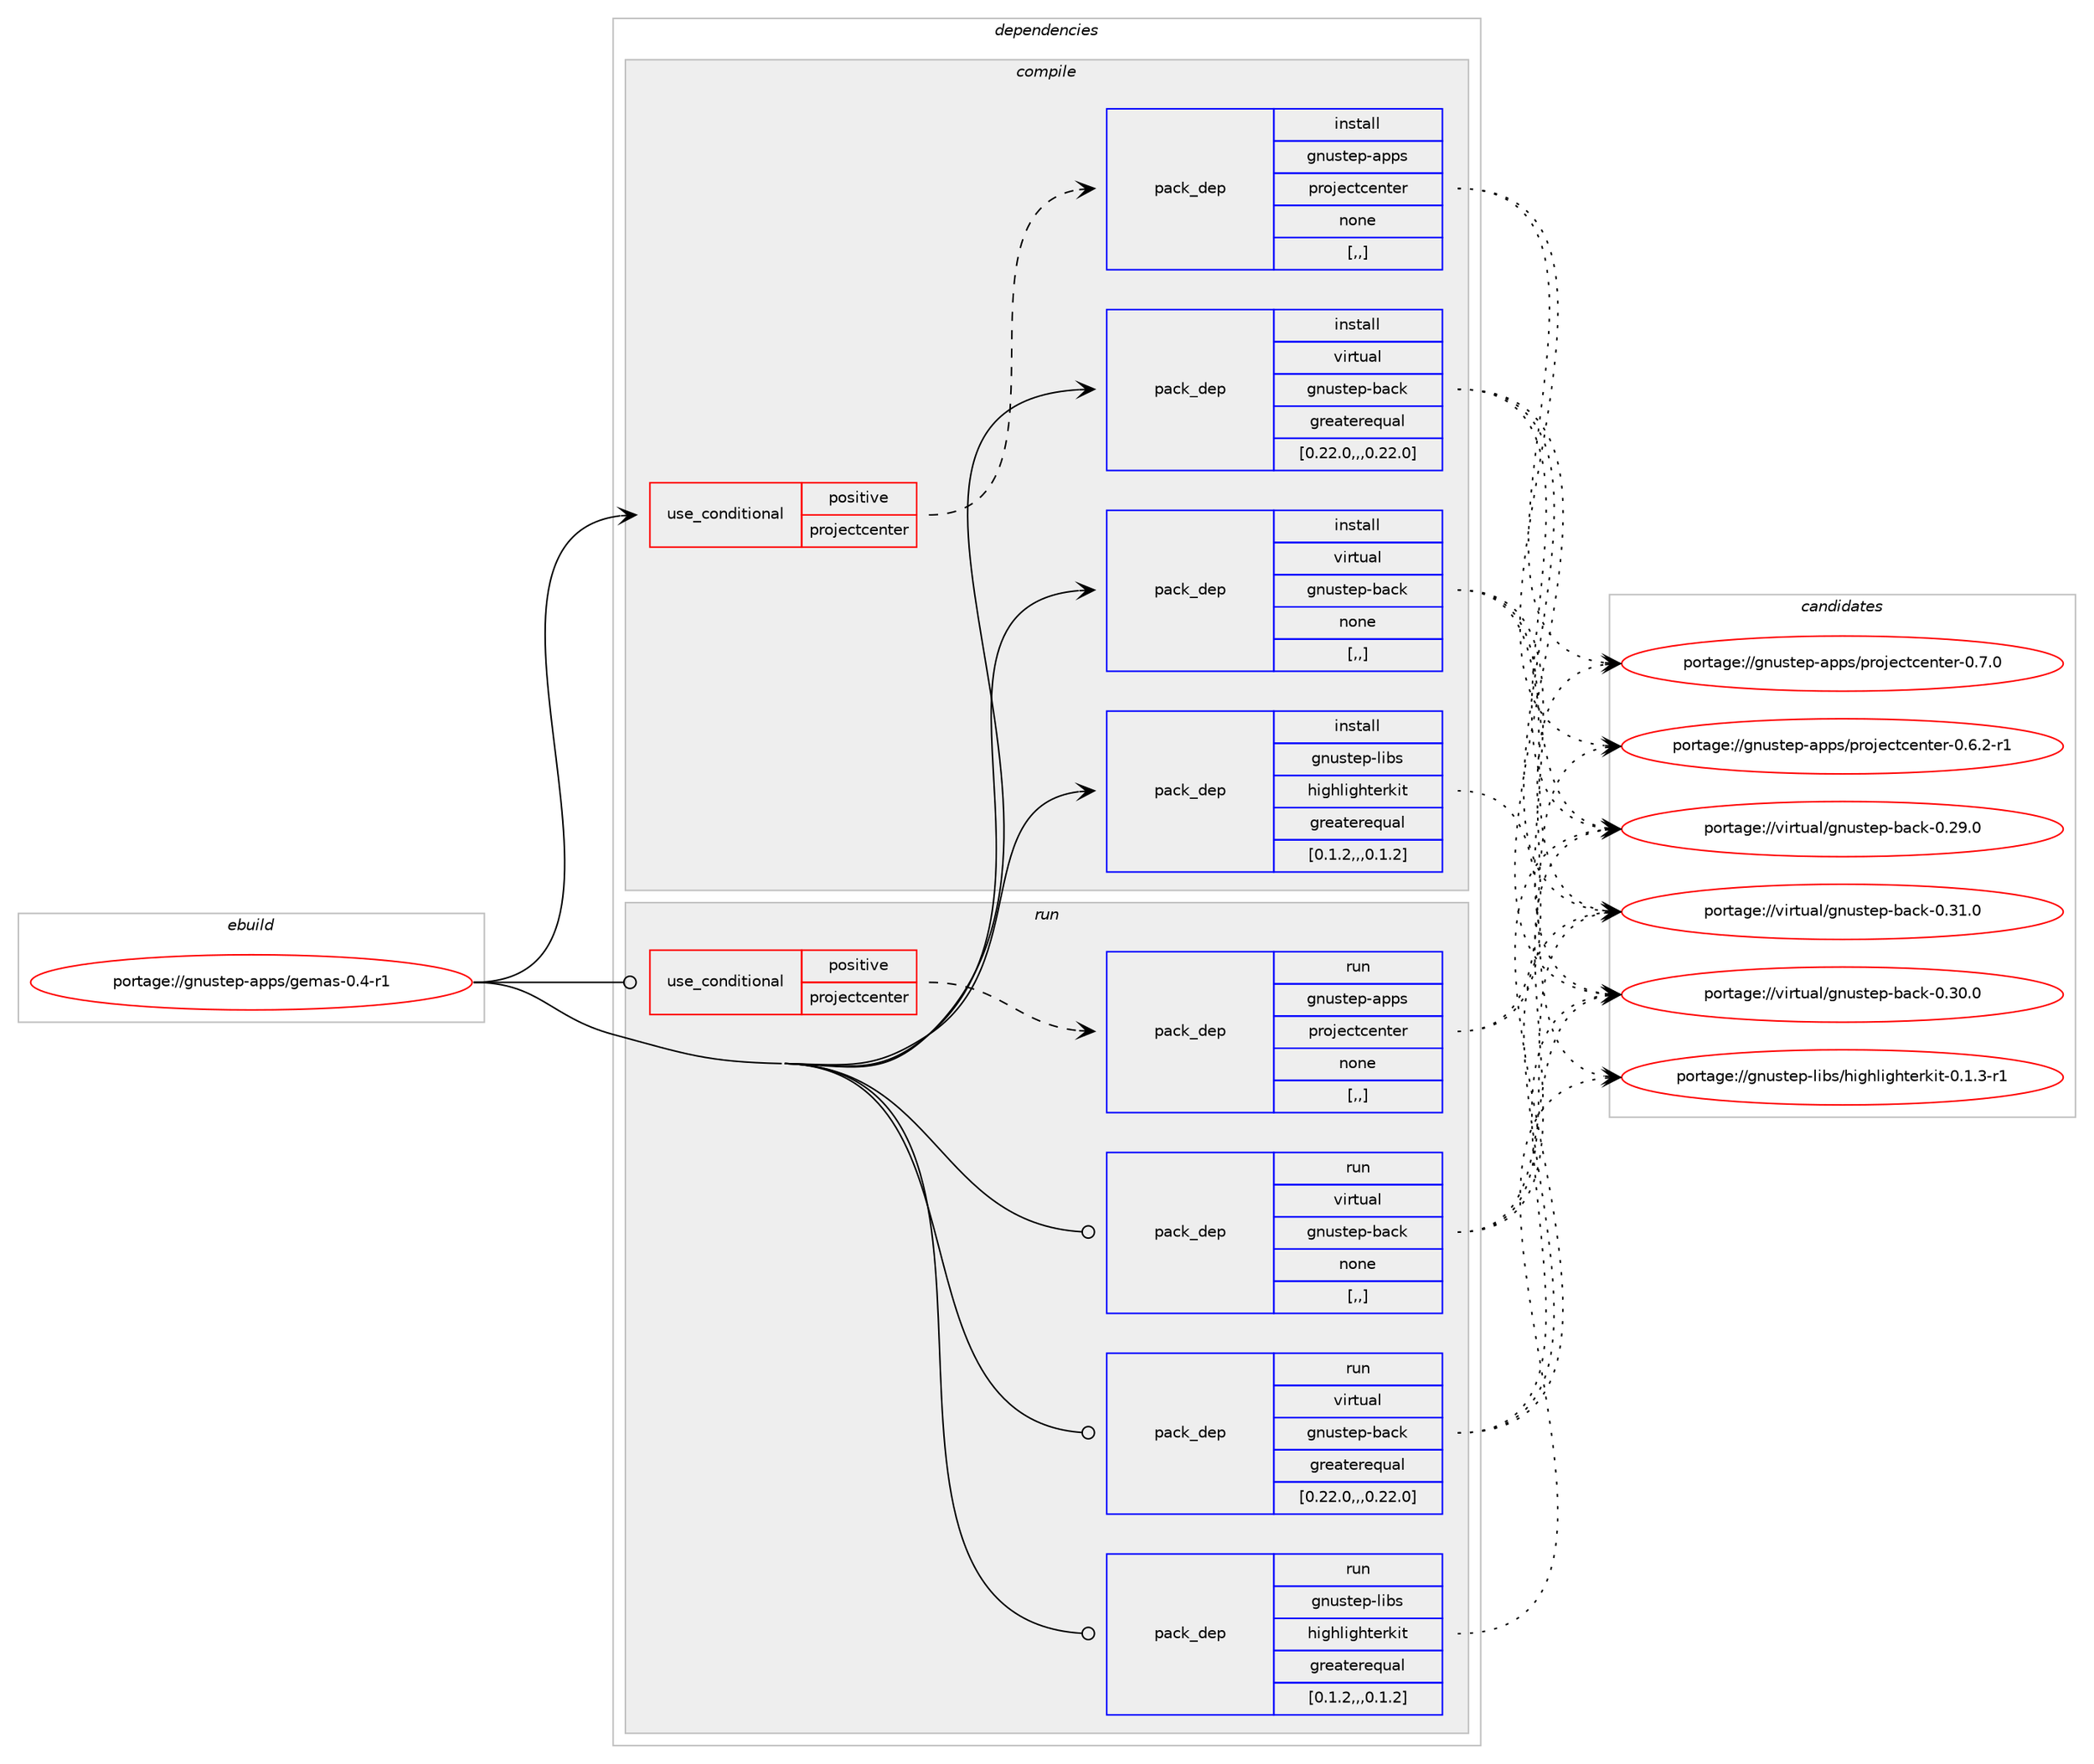 digraph prolog {

# *************
# Graph options
# *************

newrank=true;
concentrate=true;
compound=true;
graph [rankdir=LR,fontname=Helvetica,fontsize=10,ranksep=1.5];#, ranksep=2.5, nodesep=0.2];
edge  [arrowhead=vee];
node  [fontname=Helvetica,fontsize=10];

# **********
# The ebuild
# **********

subgraph cluster_leftcol {
color=gray;
label=<<i>ebuild</i>>;
id [label="portage://gnustep-apps/gemas-0.4-r1", color=red, width=4, href="../gnustep-apps/gemas-0.4-r1.svg"];
}

# ****************
# The dependencies
# ****************

subgraph cluster_midcol {
color=gray;
label=<<i>dependencies</i>>;
subgraph cluster_compile {
fillcolor="#eeeeee";
style=filled;
label=<<i>compile</i>>;
subgraph cond65984 {
dependency241256 [label=<<TABLE BORDER="0" CELLBORDER="1" CELLSPACING="0" CELLPADDING="4"><TR><TD ROWSPAN="3" CELLPADDING="10">use_conditional</TD></TR><TR><TD>positive</TD></TR><TR><TD>projectcenter</TD></TR></TABLE>>, shape=none, color=red];
subgraph pack173732 {
dependency241257 [label=<<TABLE BORDER="0" CELLBORDER="1" CELLSPACING="0" CELLPADDING="4" WIDTH="220"><TR><TD ROWSPAN="6" CELLPADDING="30">pack_dep</TD></TR><TR><TD WIDTH="110">install</TD></TR><TR><TD>gnustep-apps</TD></TR><TR><TD>projectcenter</TD></TR><TR><TD>none</TD></TR><TR><TD>[,,]</TD></TR></TABLE>>, shape=none, color=blue];
}
dependency241256:e -> dependency241257:w [weight=20,style="dashed",arrowhead="vee"];
}
id:e -> dependency241256:w [weight=20,style="solid",arrowhead="vee"];
subgraph pack173733 {
dependency241258 [label=<<TABLE BORDER="0" CELLBORDER="1" CELLSPACING="0" CELLPADDING="4" WIDTH="220"><TR><TD ROWSPAN="6" CELLPADDING="30">pack_dep</TD></TR><TR><TD WIDTH="110">install</TD></TR><TR><TD>gnustep-libs</TD></TR><TR><TD>highlighterkit</TD></TR><TR><TD>greaterequal</TD></TR><TR><TD>[0.1.2,,,0.1.2]</TD></TR></TABLE>>, shape=none, color=blue];
}
id:e -> dependency241258:w [weight=20,style="solid",arrowhead="vee"];
subgraph pack173734 {
dependency241259 [label=<<TABLE BORDER="0" CELLBORDER="1" CELLSPACING="0" CELLPADDING="4" WIDTH="220"><TR><TD ROWSPAN="6" CELLPADDING="30">pack_dep</TD></TR><TR><TD WIDTH="110">install</TD></TR><TR><TD>virtual</TD></TR><TR><TD>gnustep-back</TD></TR><TR><TD>greaterequal</TD></TR><TR><TD>[0.22.0,,,0.22.0]</TD></TR></TABLE>>, shape=none, color=blue];
}
id:e -> dependency241259:w [weight=20,style="solid",arrowhead="vee"];
subgraph pack173735 {
dependency241260 [label=<<TABLE BORDER="0" CELLBORDER="1" CELLSPACING="0" CELLPADDING="4" WIDTH="220"><TR><TD ROWSPAN="6" CELLPADDING="30">pack_dep</TD></TR><TR><TD WIDTH="110">install</TD></TR><TR><TD>virtual</TD></TR><TR><TD>gnustep-back</TD></TR><TR><TD>none</TD></TR><TR><TD>[,,]</TD></TR></TABLE>>, shape=none, color=blue];
}
id:e -> dependency241260:w [weight=20,style="solid",arrowhead="vee"];
}
subgraph cluster_compileandrun {
fillcolor="#eeeeee";
style=filled;
label=<<i>compile and run</i>>;
}
subgraph cluster_run {
fillcolor="#eeeeee";
style=filled;
label=<<i>run</i>>;
subgraph cond65985 {
dependency241261 [label=<<TABLE BORDER="0" CELLBORDER="1" CELLSPACING="0" CELLPADDING="4"><TR><TD ROWSPAN="3" CELLPADDING="10">use_conditional</TD></TR><TR><TD>positive</TD></TR><TR><TD>projectcenter</TD></TR></TABLE>>, shape=none, color=red];
subgraph pack173736 {
dependency241262 [label=<<TABLE BORDER="0" CELLBORDER="1" CELLSPACING="0" CELLPADDING="4" WIDTH="220"><TR><TD ROWSPAN="6" CELLPADDING="30">pack_dep</TD></TR><TR><TD WIDTH="110">run</TD></TR><TR><TD>gnustep-apps</TD></TR><TR><TD>projectcenter</TD></TR><TR><TD>none</TD></TR><TR><TD>[,,]</TD></TR></TABLE>>, shape=none, color=blue];
}
dependency241261:e -> dependency241262:w [weight=20,style="dashed",arrowhead="vee"];
}
id:e -> dependency241261:w [weight=20,style="solid",arrowhead="odot"];
subgraph pack173737 {
dependency241263 [label=<<TABLE BORDER="0" CELLBORDER="1" CELLSPACING="0" CELLPADDING="4" WIDTH="220"><TR><TD ROWSPAN="6" CELLPADDING="30">pack_dep</TD></TR><TR><TD WIDTH="110">run</TD></TR><TR><TD>gnustep-libs</TD></TR><TR><TD>highlighterkit</TD></TR><TR><TD>greaterequal</TD></TR><TR><TD>[0.1.2,,,0.1.2]</TD></TR></TABLE>>, shape=none, color=blue];
}
id:e -> dependency241263:w [weight=20,style="solid",arrowhead="odot"];
subgraph pack173738 {
dependency241264 [label=<<TABLE BORDER="0" CELLBORDER="1" CELLSPACING="0" CELLPADDING="4" WIDTH="220"><TR><TD ROWSPAN="6" CELLPADDING="30">pack_dep</TD></TR><TR><TD WIDTH="110">run</TD></TR><TR><TD>virtual</TD></TR><TR><TD>gnustep-back</TD></TR><TR><TD>greaterequal</TD></TR><TR><TD>[0.22.0,,,0.22.0]</TD></TR></TABLE>>, shape=none, color=blue];
}
id:e -> dependency241264:w [weight=20,style="solid",arrowhead="odot"];
subgraph pack173739 {
dependency241265 [label=<<TABLE BORDER="0" CELLBORDER="1" CELLSPACING="0" CELLPADDING="4" WIDTH="220"><TR><TD ROWSPAN="6" CELLPADDING="30">pack_dep</TD></TR><TR><TD WIDTH="110">run</TD></TR><TR><TD>virtual</TD></TR><TR><TD>gnustep-back</TD></TR><TR><TD>none</TD></TR><TR><TD>[,,]</TD></TR></TABLE>>, shape=none, color=blue];
}
id:e -> dependency241265:w [weight=20,style="solid",arrowhead="odot"];
}
}

# **************
# The candidates
# **************

subgraph cluster_choices {
rank=same;
color=gray;
label=<<i>candidates</i>>;

subgraph choice173732 {
color=black;
nodesep=1;
choice1031101171151161011124597112112115471121141111061019911699101110116101114454846554648 [label="portage://gnustep-apps/projectcenter-0.7.0", color=red, width=4,href="../gnustep-apps/projectcenter-0.7.0.svg"];
choice10311011711511610111245971121121154711211411110610199116991011101161011144548465446504511449 [label="portage://gnustep-apps/projectcenter-0.6.2-r1", color=red, width=4,href="../gnustep-apps/projectcenter-0.6.2-r1.svg"];
dependency241257:e -> choice1031101171151161011124597112112115471121141111061019911699101110116101114454846554648:w [style=dotted,weight="100"];
dependency241257:e -> choice10311011711511610111245971121121154711211411110610199116991011101161011144548465446504511449:w [style=dotted,weight="100"];
}
subgraph choice173733 {
color=black;
nodesep=1;
choice1031101171151161011124510810598115471041051031041081051031041161011141071051164548464946514511449 [label="portage://gnustep-libs/highlighterkit-0.1.3-r1", color=red, width=4,href="../gnustep-libs/highlighterkit-0.1.3-r1.svg"];
dependency241258:e -> choice1031101171151161011124510810598115471041051031041081051031041161011141071051164548464946514511449:w [style=dotted,weight="100"];
}
subgraph choice173734 {
color=black;
nodesep=1;
choice11810511411611797108471031101171151161011124598979910745484651494648 [label="portage://virtual/gnustep-back-0.31.0", color=red, width=4,href="../virtual/gnustep-back-0.31.0.svg"];
choice11810511411611797108471031101171151161011124598979910745484651484648 [label="portage://virtual/gnustep-back-0.30.0", color=red, width=4,href="../virtual/gnustep-back-0.30.0.svg"];
choice11810511411611797108471031101171151161011124598979910745484650574648 [label="portage://virtual/gnustep-back-0.29.0", color=red, width=4,href="../virtual/gnustep-back-0.29.0.svg"];
dependency241259:e -> choice11810511411611797108471031101171151161011124598979910745484651494648:w [style=dotted,weight="100"];
dependency241259:e -> choice11810511411611797108471031101171151161011124598979910745484651484648:w [style=dotted,weight="100"];
dependency241259:e -> choice11810511411611797108471031101171151161011124598979910745484650574648:w [style=dotted,weight="100"];
}
subgraph choice173735 {
color=black;
nodesep=1;
choice11810511411611797108471031101171151161011124598979910745484651494648 [label="portage://virtual/gnustep-back-0.31.0", color=red, width=4,href="../virtual/gnustep-back-0.31.0.svg"];
choice11810511411611797108471031101171151161011124598979910745484651484648 [label="portage://virtual/gnustep-back-0.30.0", color=red, width=4,href="../virtual/gnustep-back-0.30.0.svg"];
choice11810511411611797108471031101171151161011124598979910745484650574648 [label="portage://virtual/gnustep-back-0.29.0", color=red, width=4,href="../virtual/gnustep-back-0.29.0.svg"];
dependency241260:e -> choice11810511411611797108471031101171151161011124598979910745484651494648:w [style=dotted,weight="100"];
dependency241260:e -> choice11810511411611797108471031101171151161011124598979910745484651484648:w [style=dotted,weight="100"];
dependency241260:e -> choice11810511411611797108471031101171151161011124598979910745484650574648:w [style=dotted,weight="100"];
}
subgraph choice173736 {
color=black;
nodesep=1;
choice1031101171151161011124597112112115471121141111061019911699101110116101114454846554648 [label="portage://gnustep-apps/projectcenter-0.7.0", color=red, width=4,href="../gnustep-apps/projectcenter-0.7.0.svg"];
choice10311011711511610111245971121121154711211411110610199116991011101161011144548465446504511449 [label="portage://gnustep-apps/projectcenter-0.6.2-r1", color=red, width=4,href="../gnustep-apps/projectcenter-0.6.2-r1.svg"];
dependency241262:e -> choice1031101171151161011124597112112115471121141111061019911699101110116101114454846554648:w [style=dotted,weight="100"];
dependency241262:e -> choice10311011711511610111245971121121154711211411110610199116991011101161011144548465446504511449:w [style=dotted,weight="100"];
}
subgraph choice173737 {
color=black;
nodesep=1;
choice1031101171151161011124510810598115471041051031041081051031041161011141071051164548464946514511449 [label="portage://gnustep-libs/highlighterkit-0.1.3-r1", color=red, width=4,href="../gnustep-libs/highlighterkit-0.1.3-r1.svg"];
dependency241263:e -> choice1031101171151161011124510810598115471041051031041081051031041161011141071051164548464946514511449:w [style=dotted,weight="100"];
}
subgraph choice173738 {
color=black;
nodesep=1;
choice11810511411611797108471031101171151161011124598979910745484651494648 [label="portage://virtual/gnustep-back-0.31.0", color=red, width=4,href="../virtual/gnustep-back-0.31.0.svg"];
choice11810511411611797108471031101171151161011124598979910745484651484648 [label="portage://virtual/gnustep-back-0.30.0", color=red, width=4,href="../virtual/gnustep-back-0.30.0.svg"];
choice11810511411611797108471031101171151161011124598979910745484650574648 [label="portage://virtual/gnustep-back-0.29.0", color=red, width=4,href="../virtual/gnustep-back-0.29.0.svg"];
dependency241264:e -> choice11810511411611797108471031101171151161011124598979910745484651494648:w [style=dotted,weight="100"];
dependency241264:e -> choice11810511411611797108471031101171151161011124598979910745484651484648:w [style=dotted,weight="100"];
dependency241264:e -> choice11810511411611797108471031101171151161011124598979910745484650574648:w [style=dotted,weight="100"];
}
subgraph choice173739 {
color=black;
nodesep=1;
choice11810511411611797108471031101171151161011124598979910745484651494648 [label="portage://virtual/gnustep-back-0.31.0", color=red, width=4,href="../virtual/gnustep-back-0.31.0.svg"];
choice11810511411611797108471031101171151161011124598979910745484651484648 [label="portage://virtual/gnustep-back-0.30.0", color=red, width=4,href="../virtual/gnustep-back-0.30.0.svg"];
choice11810511411611797108471031101171151161011124598979910745484650574648 [label="portage://virtual/gnustep-back-0.29.0", color=red, width=4,href="../virtual/gnustep-back-0.29.0.svg"];
dependency241265:e -> choice11810511411611797108471031101171151161011124598979910745484651494648:w [style=dotted,weight="100"];
dependency241265:e -> choice11810511411611797108471031101171151161011124598979910745484651484648:w [style=dotted,weight="100"];
dependency241265:e -> choice11810511411611797108471031101171151161011124598979910745484650574648:w [style=dotted,weight="100"];
}
}

}
